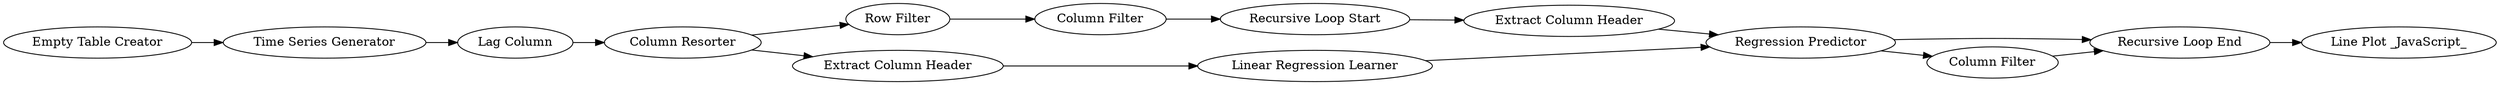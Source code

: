 digraph {
	237 -> 263
	236 -> 242
	261 -> 235
	235 -> 260
	245 -> 237
	2 -> 216
	245 -> 239
	244 -> 245
	241 -> 244
	216 -> 261
	261 -> 241
	239 -> 237
	260 -> 236
	1 -> 2
	242 -> 245
	260 [label="Column Filter"]
	245 [label="Regression Predictor"]
	242 [label="Extract Column Header"]
	263 [label="Line Plot _JavaScript_"]
	237 [label="Recursive Loop End"]
	1 [label="Empty Table Creator"]
	235 [label="Row Filter"]
	261 [label="Column Resorter"]
	236 [label="Recursive Loop Start"]
	241 [label="Extract Column Header"]
	216 [label="Lag Column"]
	244 [label="Linear Regression Learner"]
	239 [label="Column Filter"]
	2 [label="Time Series Generator"]
	rankdir=LR
}
